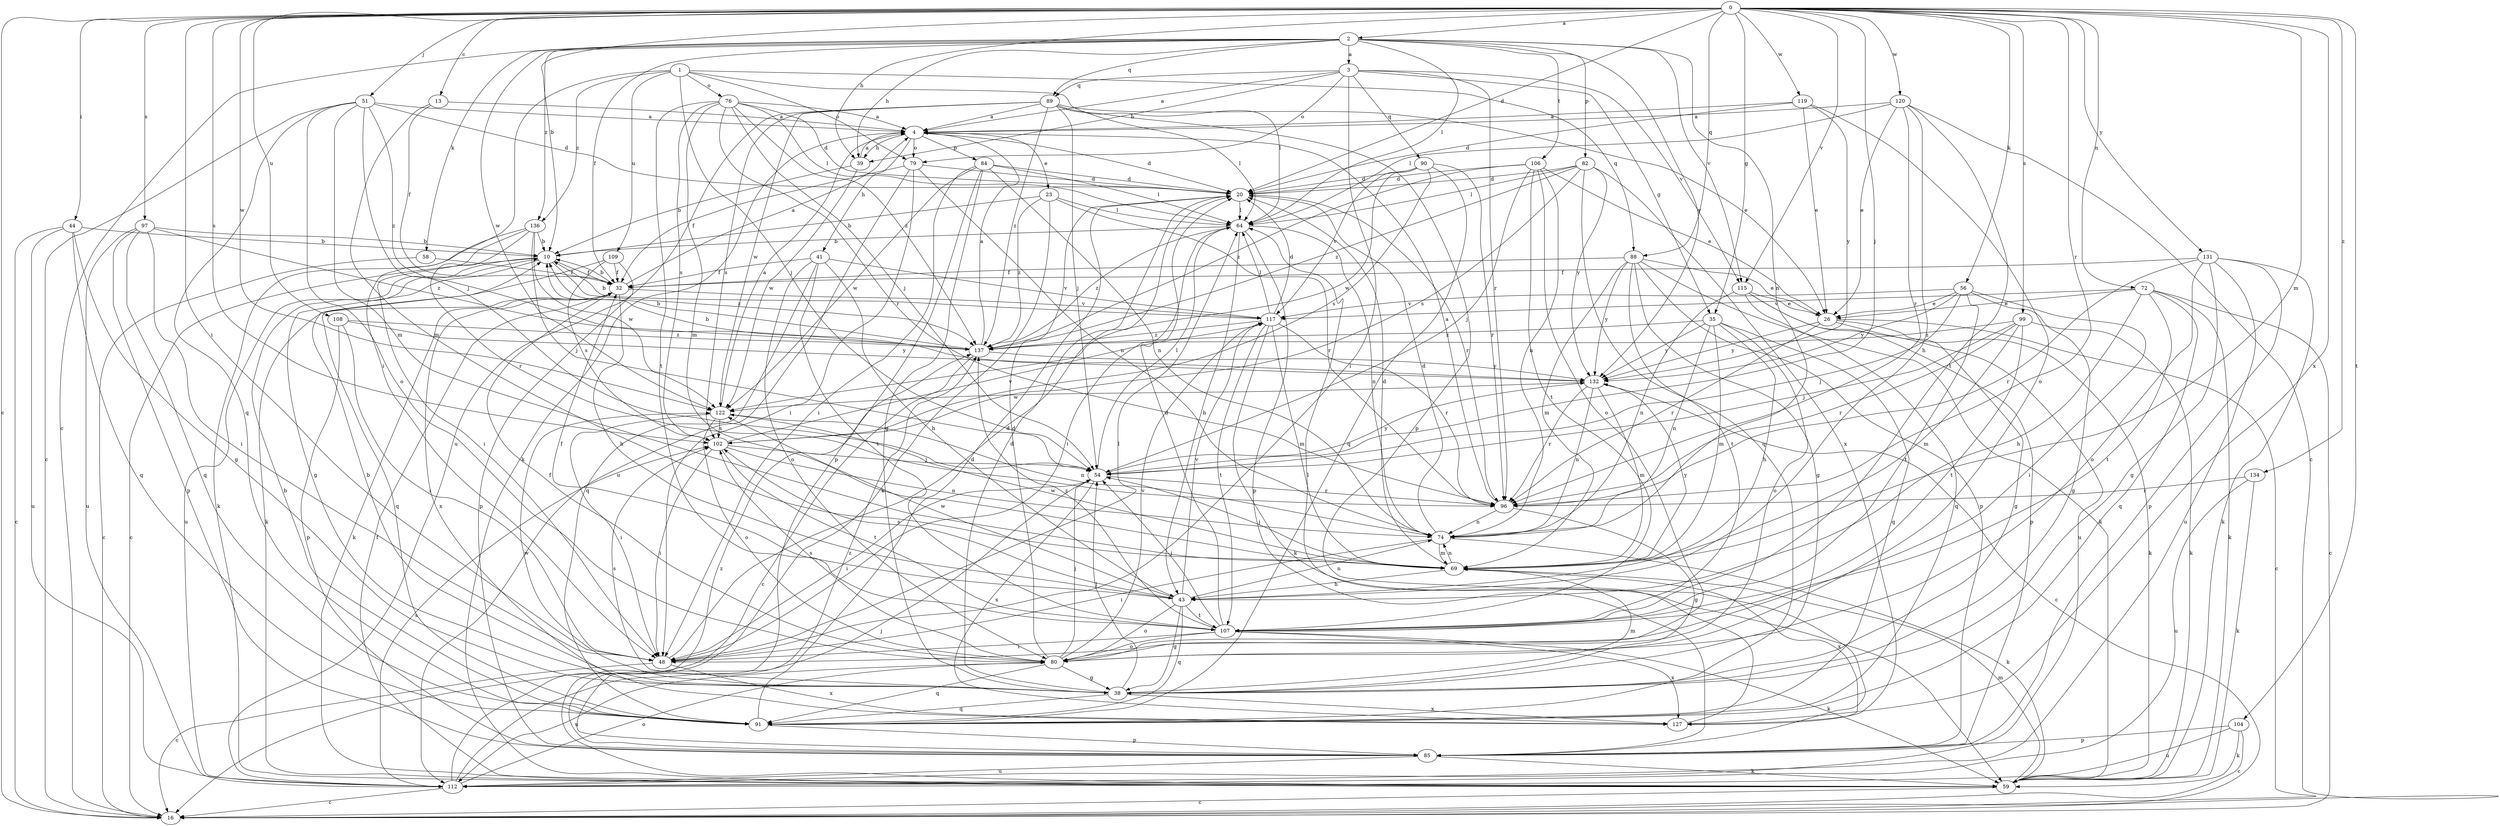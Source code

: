 strict digraph  {
0;
1;
2;
3;
4;
10;
13;
16;
20;
23;
26;
32;
35;
38;
39;
41;
43;
44;
48;
51;
54;
56;
58;
59;
64;
69;
72;
74;
76;
79;
80;
82;
84;
85;
88;
89;
90;
91;
96;
97;
99;
102;
104;
106;
107;
108;
109;
112;
115;
117;
119;
120;
122;
127;
131;
132;
134;
136;
137;
0 -> 2  [label=a];
0 -> 10  [label=b];
0 -> 13  [label=c];
0 -> 16  [label=c];
0 -> 20  [label=d];
0 -> 35  [label=g];
0 -> 39  [label=h];
0 -> 44  [label=i];
0 -> 48  [label=i];
0 -> 51  [label=j];
0 -> 54  [label=j];
0 -> 56  [label=k];
0 -> 69  [label=m];
0 -> 72  [label=n];
0 -> 88  [label=q];
0 -> 96  [label=r];
0 -> 97  [label=s];
0 -> 99  [label=s];
0 -> 102  [label=s];
0 -> 104  [label=t];
0 -> 108  [label=u];
0 -> 115  [label=v];
0 -> 119  [label=w];
0 -> 120  [label=w];
0 -> 122  [label=w];
0 -> 127  [label=x];
0 -> 131  [label=y];
0 -> 134  [label=z];
1 -> 48  [label=i];
1 -> 54  [label=j];
1 -> 64  [label=l];
1 -> 76  [label=o];
1 -> 79  [label=o];
1 -> 88  [label=q];
1 -> 109  [label=u];
1 -> 136  [label=z];
2 -> 3  [label=a];
2 -> 16  [label=c];
2 -> 32  [label=f];
2 -> 39  [label=h];
2 -> 58  [label=k];
2 -> 64  [label=l];
2 -> 74  [label=n];
2 -> 82  [label=p];
2 -> 89  [label=q];
2 -> 106  [label=t];
2 -> 115  [label=v];
2 -> 122  [label=w];
2 -> 132  [label=y];
2 -> 136  [label=z];
3 -> 4  [label=a];
3 -> 35  [label=g];
3 -> 39  [label=h];
3 -> 48  [label=i];
3 -> 79  [label=o];
3 -> 89  [label=q];
3 -> 90  [label=q];
3 -> 96  [label=r];
3 -> 115  [label=v];
4 -> 20  [label=d];
4 -> 23  [label=e];
4 -> 39  [label=h];
4 -> 41  [label=h];
4 -> 59  [label=k];
4 -> 79  [label=o];
4 -> 84  [label=p];
10 -> 16  [label=c];
10 -> 32  [label=f];
10 -> 38  [label=g];
10 -> 112  [label=u];
10 -> 137  [label=z];
13 -> 4  [label=a];
13 -> 32  [label=f];
13 -> 69  [label=m];
20 -> 64  [label=l];
20 -> 96  [label=r];
23 -> 10  [label=b];
23 -> 59  [label=k];
23 -> 64  [label=l];
23 -> 96  [label=r];
23 -> 137  [label=z];
26 -> 16  [label=c];
26 -> 38  [label=g];
26 -> 59  [label=k];
26 -> 96  [label=r];
26 -> 132  [label=y];
32 -> 4  [label=a];
32 -> 10  [label=b];
32 -> 43  [label=h];
32 -> 59  [label=k];
32 -> 91  [label=q];
32 -> 117  [label=v];
32 -> 127  [label=x];
35 -> 43  [label=h];
35 -> 69  [label=m];
35 -> 74  [label=n];
35 -> 80  [label=o];
35 -> 91  [label=q];
35 -> 132  [label=y];
35 -> 137  [label=z];
38 -> 10  [label=b];
38 -> 20  [label=d];
38 -> 54  [label=j];
38 -> 69  [label=m];
38 -> 91  [label=q];
38 -> 102  [label=s];
38 -> 122  [label=w];
38 -> 127  [label=x];
39 -> 4  [label=a];
39 -> 10  [label=b];
39 -> 122  [label=w];
41 -> 32  [label=f];
41 -> 43  [label=h];
41 -> 80  [label=o];
41 -> 91  [label=q];
41 -> 107  [label=t];
41 -> 117  [label=v];
43 -> 32  [label=f];
43 -> 38  [label=g];
43 -> 74  [label=n];
43 -> 80  [label=o];
43 -> 91  [label=q];
43 -> 102  [label=s];
43 -> 107  [label=t];
43 -> 117  [label=v];
43 -> 122  [label=w];
44 -> 10  [label=b];
44 -> 16  [label=c];
44 -> 38  [label=g];
44 -> 91  [label=q];
44 -> 112  [label=u];
48 -> 16  [label=c];
48 -> 20  [label=d];
48 -> 64  [label=l];
48 -> 127  [label=x];
51 -> 4  [label=a];
51 -> 16  [label=c];
51 -> 20  [label=d];
51 -> 54  [label=j];
51 -> 69  [label=m];
51 -> 80  [label=o];
51 -> 91  [label=q];
51 -> 137  [label=z];
54 -> 48  [label=i];
54 -> 64  [label=l];
54 -> 96  [label=r];
54 -> 127  [label=x];
54 -> 132  [label=y];
56 -> 26  [label=e];
56 -> 38  [label=g];
56 -> 48  [label=i];
56 -> 54  [label=j];
56 -> 107  [label=t];
56 -> 117  [label=v];
56 -> 132  [label=y];
58 -> 16  [label=c];
58 -> 32  [label=f];
59 -> 16  [label=c];
59 -> 32  [label=f];
59 -> 69  [label=m];
64 -> 10  [label=b];
64 -> 43  [label=h];
64 -> 48  [label=i];
64 -> 74  [label=n];
64 -> 85  [label=p];
64 -> 137  [label=z];
69 -> 20  [label=d];
69 -> 43  [label=h];
69 -> 54  [label=j];
69 -> 74  [label=n];
69 -> 122  [label=w];
69 -> 127  [label=x];
69 -> 132  [label=y];
72 -> 16  [label=c];
72 -> 26  [label=e];
72 -> 43  [label=h];
72 -> 59  [label=k];
72 -> 91  [label=q];
72 -> 107  [label=t];
72 -> 117  [label=v];
74 -> 20  [label=d];
74 -> 48  [label=i];
74 -> 59  [label=k];
74 -> 69  [label=m];
76 -> 4  [label=a];
76 -> 20  [label=d];
76 -> 54  [label=j];
76 -> 64  [label=l];
76 -> 69  [label=m];
76 -> 96  [label=r];
76 -> 102  [label=s];
76 -> 107  [label=t];
76 -> 137  [label=z];
79 -> 20  [label=d];
79 -> 32  [label=f];
79 -> 48  [label=i];
79 -> 74  [label=n];
79 -> 112  [label=u];
80 -> 20  [label=d];
80 -> 32  [label=f];
80 -> 38  [label=g];
80 -> 54  [label=j];
80 -> 91  [label=q];
80 -> 102  [label=s];
80 -> 112  [label=u];
80 -> 117  [label=v];
82 -> 20  [label=d];
82 -> 64  [label=l];
82 -> 91  [label=q];
82 -> 102  [label=s];
82 -> 127  [label=x];
82 -> 132  [label=y];
82 -> 137  [label=z];
84 -> 20  [label=d];
84 -> 38  [label=g];
84 -> 48  [label=i];
84 -> 64  [label=l];
84 -> 74  [label=n];
84 -> 85  [label=p];
84 -> 122  [label=w];
85 -> 59  [label=k];
85 -> 112  [label=u];
85 -> 137  [label=z];
88 -> 26  [label=e];
88 -> 32  [label=f];
88 -> 38  [label=g];
88 -> 59  [label=k];
88 -> 69  [label=m];
88 -> 85  [label=p];
88 -> 107  [label=t];
88 -> 132  [label=y];
89 -> 4  [label=a];
89 -> 26  [label=e];
89 -> 54  [label=j];
89 -> 64  [label=l];
89 -> 85  [label=p];
89 -> 102  [label=s];
89 -> 112  [label=u];
89 -> 122  [label=w];
89 -> 137  [label=z];
90 -> 20  [label=d];
90 -> 91  [label=q];
90 -> 96  [label=r];
90 -> 102  [label=s];
90 -> 117  [label=v];
90 -> 122  [label=w];
91 -> 10  [label=b];
91 -> 20  [label=d];
91 -> 85  [label=p];
96 -> 4  [label=a];
96 -> 38  [label=g];
96 -> 74  [label=n];
97 -> 10  [label=b];
97 -> 48  [label=i];
97 -> 85  [label=p];
97 -> 91  [label=q];
97 -> 112  [label=u];
97 -> 137  [label=z];
99 -> 54  [label=j];
99 -> 59  [label=k];
99 -> 69  [label=m];
99 -> 96  [label=r];
99 -> 107  [label=t];
99 -> 137  [label=z];
102 -> 48  [label=i];
102 -> 54  [label=j];
102 -> 74  [label=n];
102 -> 107  [label=t];
102 -> 117  [label=v];
104 -> 16  [label=c];
104 -> 59  [label=k];
104 -> 85  [label=p];
104 -> 112  [label=u];
106 -> 20  [label=d];
106 -> 26  [label=e];
106 -> 54  [label=j];
106 -> 74  [label=n];
106 -> 80  [label=o];
106 -> 107  [label=t];
106 -> 137  [label=z];
107 -> 20  [label=d];
107 -> 48  [label=i];
107 -> 54  [label=j];
107 -> 59  [label=k];
107 -> 80  [label=o];
107 -> 127  [label=x];
107 -> 137  [label=z];
108 -> 48  [label=i];
108 -> 85  [label=p];
108 -> 132  [label=y];
108 -> 137  [label=z];
109 -> 32  [label=f];
109 -> 59  [label=k];
109 -> 85  [label=p];
109 -> 102  [label=s];
112 -> 16  [label=c];
112 -> 54  [label=j];
112 -> 80  [label=o];
112 -> 102  [label=s];
112 -> 137  [label=z];
115 -> 26  [label=e];
115 -> 74  [label=n];
115 -> 85  [label=p];
115 -> 91  [label=q];
115 -> 112  [label=u];
117 -> 10  [label=b];
117 -> 20  [label=d];
117 -> 59  [label=k];
117 -> 64  [label=l];
117 -> 69  [label=m];
117 -> 96  [label=r];
117 -> 107  [label=t];
117 -> 137  [label=z];
119 -> 4  [label=a];
119 -> 20  [label=d];
119 -> 26  [label=e];
119 -> 80  [label=o];
119 -> 132  [label=y];
120 -> 4  [label=a];
120 -> 16  [label=c];
120 -> 26  [label=e];
120 -> 43  [label=h];
120 -> 64  [label=l];
120 -> 96  [label=r];
120 -> 107  [label=t];
122 -> 4  [label=a];
122 -> 48  [label=i];
122 -> 74  [label=n];
122 -> 80  [label=o];
122 -> 102  [label=s];
127 -> 64  [label=l];
131 -> 32  [label=f];
131 -> 38  [label=g];
131 -> 59  [label=k];
131 -> 80  [label=o];
131 -> 85  [label=p];
131 -> 96  [label=r];
131 -> 112  [label=u];
132 -> 10  [label=b];
132 -> 16  [label=c];
132 -> 69  [label=m];
132 -> 74  [label=n];
132 -> 96  [label=r];
132 -> 122  [label=w];
134 -> 59  [label=k];
134 -> 96  [label=r];
134 -> 112  [label=u];
136 -> 10  [label=b];
136 -> 48  [label=i];
136 -> 54  [label=j];
136 -> 59  [label=k];
136 -> 96  [label=r];
136 -> 122  [label=w];
137 -> 4  [label=a];
137 -> 10  [label=b];
137 -> 16  [label=c];
137 -> 132  [label=y];
}
